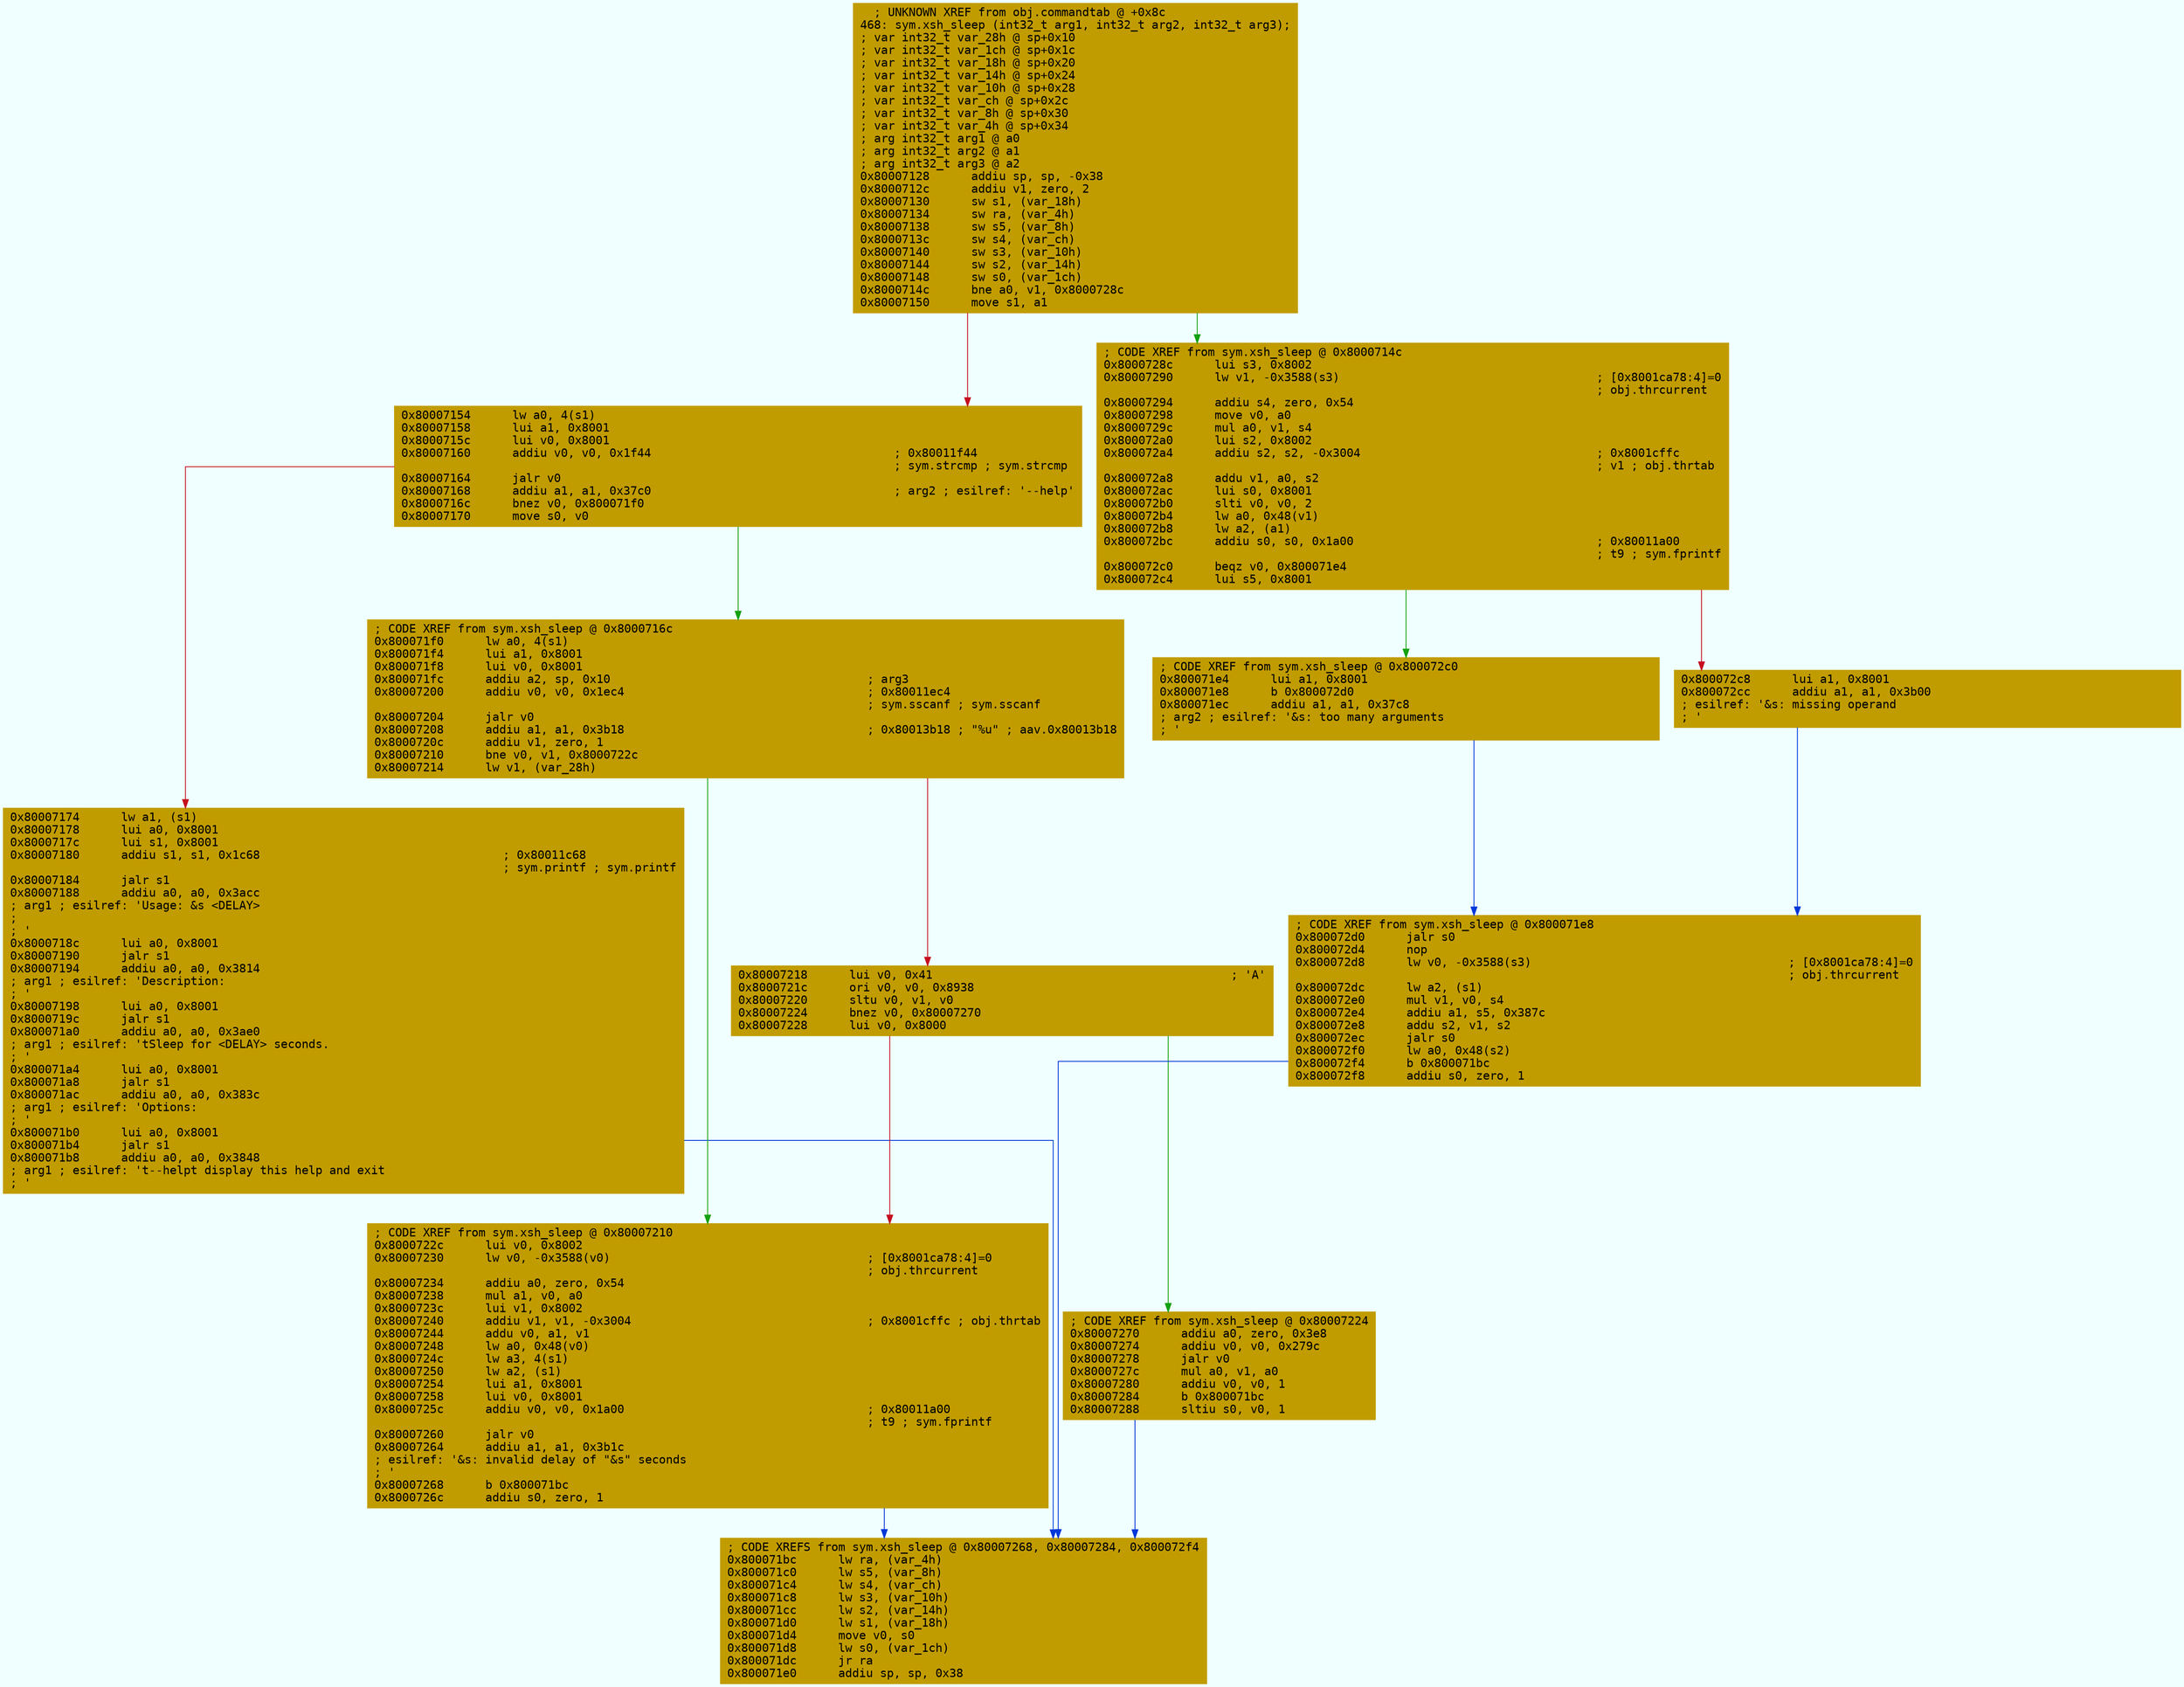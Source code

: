 digraph code {
	graph [bgcolor=azure fontsize=8 fontname="Courier" splines="ortho"];
	node [fillcolor=gray style=filled shape=box];
	edge [arrowhead="normal"];
	"0x80007128" [URL="sym.xsh_sleep/0x80007128", fillcolor="#c19c00",color="#c19c00", fontname="Courier",label="  ; UNKNOWN XREF from obj.commandtab @ +0x8c\l468: sym.xsh_sleep (int32_t arg1, int32_t arg2, int32_t arg3);\l; var int32_t var_28h @ sp+0x10\l; var int32_t var_1ch @ sp+0x1c\l; var int32_t var_18h @ sp+0x20\l; var int32_t var_14h @ sp+0x24\l; var int32_t var_10h @ sp+0x28\l; var int32_t var_ch @ sp+0x2c\l; var int32_t var_8h @ sp+0x30\l; var int32_t var_4h @ sp+0x34\l; arg int32_t arg1 @ a0\l; arg int32_t arg2 @ a1\l; arg int32_t arg3 @ a2\l0x80007128      addiu sp, sp, -0x38\l0x8000712c      addiu v1, zero, 2\l0x80007130      sw s1, (var_18h)\l0x80007134      sw ra, (var_4h)\l0x80007138      sw s5, (var_8h)\l0x8000713c      sw s4, (var_ch)\l0x80007140      sw s3, (var_10h)\l0x80007144      sw s2, (var_14h)\l0x80007148      sw s0, (var_1ch)\l0x8000714c      bne a0, v1, 0x8000728c\l0x80007150      move s1, a1\l"]
	"0x80007154" [URL="sym.xsh_sleep/0x80007154", fillcolor="#c19c00",color="#c19c00", fontname="Courier",label="0x80007154      lw a0, 4(s1)\l0x80007158      lui a1, 0x8001\l0x8000715c      lui v0, 0x8001\l0x80007160      addiu v0, v0, 0x1f44                                   ; 0x80011f44\l                                                                       ; sym.strcmp ; sym.strcmp\l0x80007164      jalr v0\l0x80007168      addiu a1, a1, 0x37c0                                   ; arg2 ; esilref: '--help'\l0x8000716c      bnez v0, 0x800071f0\l0x80007170      move s0, v0\l"]
	"0x80007174" [URL="sym.xsh_sleep/0x80007174", fillcolor="#c19c00",color="#c19c00", fontname="Courier",label="0x80007174      lw a1, (s1)\l0x80007178      lui a0, 0x8001\l0x8000717c      lui s1, 0x8001\l0x80007180      addiu s1, s1, 0x1c68                                   ; 0x80011c68\l                                                                       ; sym.printf ; sym.printf\l0x80007184      jalr s1\l0x80007188      addiu a0, a0, 0x3acc                                   \l; arg1 ; esilref: 'Usage: &s <DELAY>\l; \l; '\l0x8000718c      lui a0, 0x8001\l0x80007190      jalr s1\l0x80007194      addiu a0, a0, 0x3814                                   \l; arg1 ; esilref: 'Description:\l; '\l0x80007198      lui a0, 0x8001\l0x8000719c      jalr s1\l0x800071a0      addiu a0, a0, 0x3ae0                                   \l; arg1 ; esilref: '\tSleep for <DELAY> seconds.\l; '\l0x800071a4      lui a0, 0x8001\l0x800071a8      jalr s1\l0x800071ac      addiu a0, a0, 0x383c                                   \l; arg1 ; esilref: 'Options:\l; '\l0x800071b0      lui a0, 0x8001\l0x800071b4      jalr s1\l0x800071b8      addiu a0, a0, 0x3848                                   \l; arg1 ; esilref: '\t--help\t display this help and exit\l; '\l"]
	"0x800071bc" [URL="sym.xsh_sleep/0x800071bc", fillcolor="#c19c00",color="#c19c00", fontname="Courier",label="; CODE XREFS from sym.xsh_sleep @ 0x80007268, 0x80007284, 0x800072f4\l0x800071bc      lw ra, (var_4h)\l0x800071c0      lw s5, (var_8h)\l0x800071c4      lw s4, (var_ch)\l0x800071c8      lw s3, (var_10h)\l0x800071cc      lw s2, (var_14h)\l0x800071d0      lw s1, (var_18h)\l0x800071d4      move v0, s0\l0x800071d8      lw s0, (var_1ch)\l0x800071dc      jr ra\l0x800071e0      addiu sp, sp, 0x38\l"]
	"0x800071e4" [URL="sym.xsh_sleep/0x800071e4", fillcolor="#c19c00",color="#c19c00", fontname="Courier",label="; CODE XREF from sym.xsh_sleep @ 0x800072c0\l0x800071e4      lui a1, 0x8001\l0x800071e8      b 0x800072d0\l0x800071ec      addiu a1, a1, 0x37c8                                   \l; arg2 ; esilref: '&s: too many arguments\l; '\l"]
	"0x800071f0" [URL="sym.xsh_sleep/0x800071f0", fillcolor="#c19c00",color="#c19c00", fontname="Courier",label="; CODE XREF from sym.xsh_sleep @ 0x8000716c\l0x800071f0      lw a0, 4(s1)\l0x800071f4      lui a1, 0x8001\l0x800071f8      lui v0, 0x8001\l0x800071fc      addiu a2, sp, 0x10                                     ; arg3\l0x80007200      addiu v0, v0, 0x1ec4                                   ; 0x80011ec4\l                                                                       ; sym.sscanf ; sym.sscanf\l0x80007204      jalr v0\l0x80007208      addiu a1, a1, 0x3b18                                   ; 0x80013b18 ; \"%u\" ; aav.0x80013b18\l0x8000720c      addiu v1, zero, 1\l0x80007210      bne v0, v1, 0x8000722c\l0x80007214      lw v1, (var_28h)\l"]
	"0x80007218" [URL="sym.xsh_sleep/0x80007218", fillcolor="#c19c00",color="#c19c00", fontname="Courier",label="0x80007218      lui v0, 0x41                                           ; 'A'\l0x8000721c      ori v0, v0, 0x8938\l0x80007220      sltu v0, v1, v0\l0x80007224      bnez v0, 0x80007270\l0x80007228      lui v0, 0x8000\l"]
	"0x8000722c" [URL="sym.xsh_sleep/0x8000722c", fillcolor="#c19c00",color="#c19c00", fontname="Courier",label="; CODE XREF from sym.xsh_sleep @ 0x80007210\l0x8000722c      lui v0, 0x8002\l0x80007230      lw v0, -0x3588(v0)                                     ; [0x8001ca78:4]=0\l                                                                       ; obj.thrcurrent\l0x80007234      addiu a0, zero, 0x54\l0x80007238      mul a1, v0, a0\l0x8000723c      lui v1, 0x8002\l0x80007240      addiu v1, v1, -0x3004                                  ; 0x8001cffc ; obj.thrtab\l0x80007244      addu v0, a1, v1\l0x80007248      lw a0, 0x48(v0)\l0x8000724c      lw a3, 4(s1)\l0x80007250      lw a2, (s1)\l0x80007254      lui a1, 0x8001\l0x80007258      lui v0, 0x8001\l0x8000725c      addiu v0, v0, 0x1a00                                   ; 0x80011a00\l                                                                       ; t9 ; sym.fprintf\l0x80007260      jalr v0\l0x80007264      addiu a1, a1, 0x3b1c                                   \l; esilref: '&s: invalid delay of \"&s\" seconds\l; '\l0x80007268      b 0x800071bc\l0x8000726c      addiu s0, zero, 1\l"]
	"0x80007270" [URL="sym.xsh_sleep/0x80007270", fillcolor="#c19c00",color="#c19c00", fontname="Courier",label="; CODE XREF from sym.xsh_sleep @ 0x80007224\l0x80007270      addiu a0, zero, 0x3e8\l0x80007274      addiu v0, v0, 0x279c\l0x80007278      jalr v0\l0x8000727c      mul a0, v1, a0\l0x80007280      addiu v0, v0, 1\l0x80007284      b 0x800071bc\l0x80007288      sltiu s0, v0, 1\l"]
	"0x8000728c" [URL="sym.xsh_sleep/0x8000728c", fillcolor="#c19c00",color="#c19c00", fontname="Courier",label="; CODE XREF from sym.xsh_sleep @ 0x8000714c\l0x8000728c      lui s3, 0x8002\l0x80007290      lw v1, -0x3588(s3)                                     ; [0x8001ca78:4]=0\l                                                                       ; obj.thrcurrent\l0x80007294      addiu s4, zero, 0x54\l0x80007298      move v0, a0\l0x8000729c      mul a0, v1, s4\l0x800072a0      lui s2, 0x8002\l0x800072a4      addiu s2, s2, -0x3004                                  ; 0x8001cffc\l                                                                       ; v1 ; obj.thrtab\l0x800072a8      addu v1, a0, s2\l0x800072ac      lui s0, 0x8001\l0x800072b0      slti v0, v0, 2\l0x800072b4      lw a0, 0x48(v1)\l0x800072b8      lw a2, (a1)\l0x800072bc      addiu s0, s0, 0x1a00                                   ; 0x80011a00\l                                                                       ; t9 ; sym.fprintf\l0x800072c0      beqz v0, 0x800071e4\l0x800072c4      lui s5, 0x8001\l"]
	"0x800072c8" [URL="sym.xsh_sleep/0x800072c8", fillcolor="#c19c00",color="#c19c00", fontname="Courier",label="0x800072c8      lui a1, 0x8001\l0x800072cc      addiu a1, a1, 0x3b00                                   \l; esilref: '&s: missing operand\l; '\l"]
	"0x800072d0" [URL="sym.xsh_sleep/0x800072d0", fillcolor="#c19c00",color="#c19c00", fontname="Courier",label="; CODE XREF from sym.xsh_sleep @ 0x800071e8\l0x800072d0      jalr s0\l0x800072d4      nop\l0x800072d8      lw v0, -0x3588(s3)                                     ; [0x8001ca78:4]=0\l                                                                       ; obj.thrcurrent\l0x800072dc      lw a2, (s1)\l0x800072e0      mul v1, v0, s4\l0x800072e4      addiu a1, s5, 0x387c\l0x800072e8      addu s2, v1, s2\l0x800072ec      jalr s0\l0x800072f0      lw a0, 0x48(s2)\l0x800072f4      b 0x800071bc\l0x800072f8      addiu s0, zero, 1\l"]
        "0x80007128" -> "0x8000728c" [color="#13a10e"];
        "0x80007128" -> "0x80007154" [color="#c50f1f"];
        "0x80007154" -> "0x800071f0" [color="#13a10e"];
        "0x80007154" -> "0x80007174" [color="#c50f1f"];
        "0x80007174" -> "0x800071bc" [color="#0037da"];
        "0x800071e4" -> "0x800072d0" [color="#0037da"];
        "0x800071f0" -> "0x8000722c" [color="#13a10e"];
        "0x800071f0" -> "0x80007218" [color="#c50f1f"];
        "0x80007218" -> "0x80007270" [color="#13a10e"];
        "0x80007218" -> "0x8000722c" [color="#c50f1f"];
        "0x8000722c" -> "0x800071bc" [color="#0037da"];
        "0x80007270" -> "0x800071bc" [color="#0037da"];
        "0x8000728c" -> "0x800071e4" [color="#13a10e"];
        "0x8000728c" -> "0x800072c8" [color="#c50f1f"];
        "0x800072c8" -> "0x800072d0" [color="#0037da"];
        "0x800072d0" -> "0x800071bc" [color="#0037da"];
}
